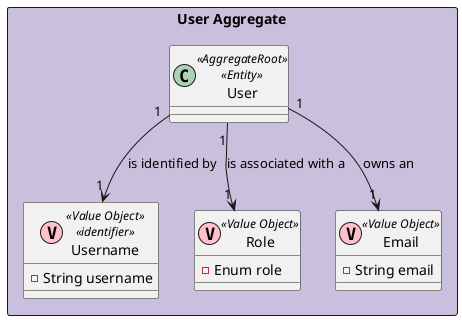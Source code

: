 @startuml

rectangle "User Aggregate" #cabfdd{
class User <<AggregateRoot>> <<Entity>>
    class Username << (V, pink) Value Object >> <<identifier>>{
            - String username
        }
        class Role << (V, pink) Value Object >>{
            - Enum role
        }
        class Email << (V, pink) Value Object >>{
            - String email
        }

        User "1" --> "1" Username : is identified by
        User "1" --> "1" Role : is associated with a
        User "1" --> "1" Email : owns an
}

@enduml
